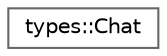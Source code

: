 digraph "Graphical Class Hierarchy"
{
 // LATEX_PDF_SIZE
  bgcolor="transparent";
  edge [fontname=Helvetica,fontsize=10,labelfontname=Helvetica,labelfontsize=10];
  node [fontname=Helvetica,fontsize=10,shape=box,height=0.2,width=0.4];
  rankdir="LR";
  Node0 [id="Node000000",label="types::Chat",height=0.2,width=0.4,color="grey40", fillcolor="white", style="filled",URL="$structtypes_1_1_chat.html",tooltip="Struct represents a chat."];
}

